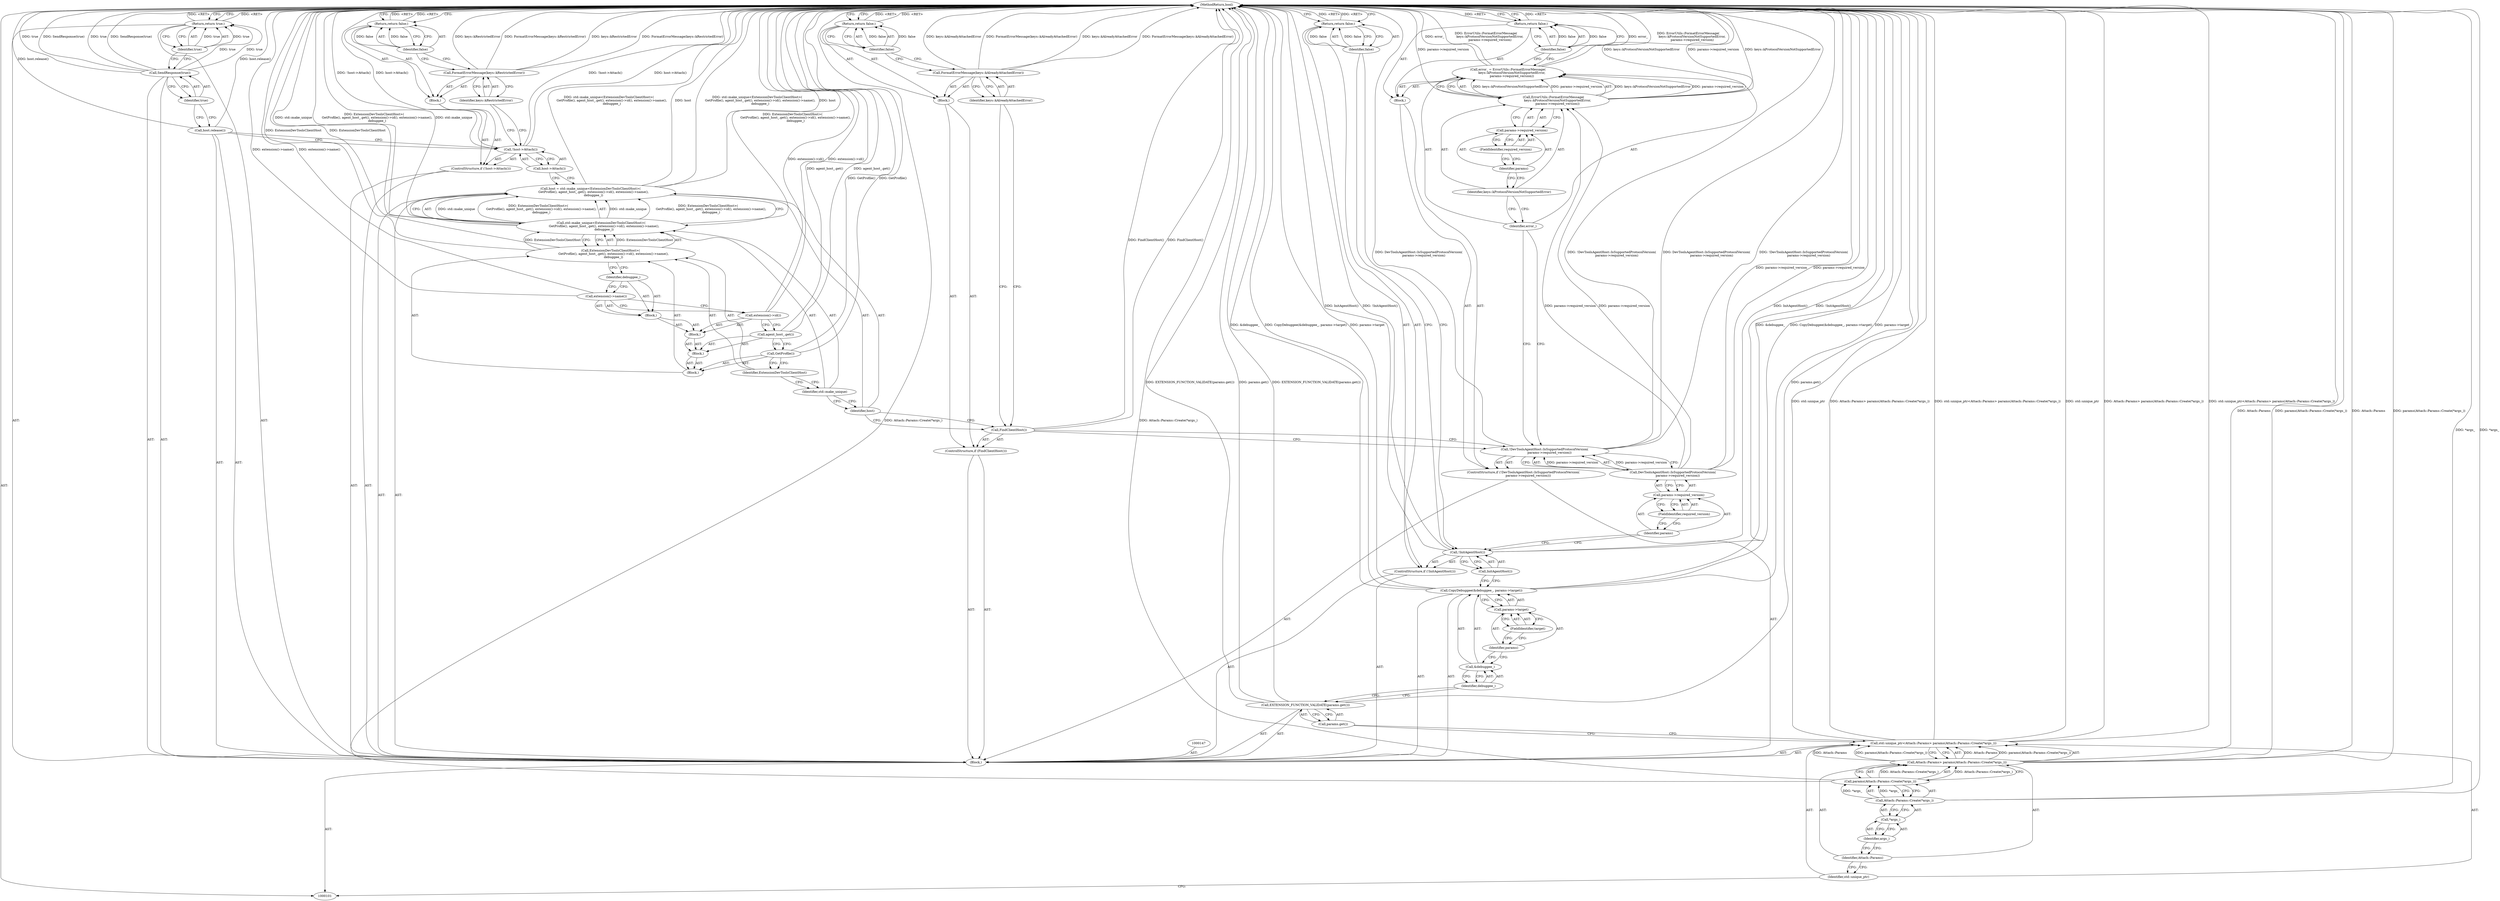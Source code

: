 digraph "0_Chrome_2aec794f26098c7a361c27d7c8f57119631cca8a_2" {
"1000176" [label="(MethodReturn,bool)"];
"1000102" [label="(Block,)"];
"1000127" [label="(Call,params->required_version)"];
"1000128" [label="(Identifier,params)"];
"1000129" [label="(FieldIdentifier,required_version)"];
"1000130" [label="(Block,)"];
"1000133" [label="(Call,ErrorUtils::FormatErrorMessage(\n        keys::kProtocolVersionNotSupportedError,\n        params->required_version))"];
"1000131" [label="(Call,error_ = ErrorUtils::FormatErrorMessage(\n        keys::kProtocolVersionNotSupportedError,\n        params->required_version))"];
"1000132" [label="(Identifier,error_)"];
"1000134" [label="(Identifier,keys::kProtocolVersionNotSupportedError)"];
"1000137" [label="(FieldIdentifier,required_version)"];
"1000135" [label="(Call,params->required_version)"];
"1000136" [label="(Identifier,params)"];
"1000139" [label="(Identifier,false)"];
"1000138" [label="(Return,return false;)"];
"1000140" [label="(ControlStructure,if (FindClientHost()))"];
"1000142" [label="(Block,)"];
"1000141" [label="(Call,FindClientHost())"];
"1000144" [label="(Identifier,keys::kAlreadyAttachedError)"];
"1000143" [label="(Call,FormatErrorMessage(keys::kAlreadyAttachedError))"];
"1000146" [label="(Identifier,false)"];
"1000145" [label="(Return,return false;)"];
"1000105" [label="(Call,Attach::Params> params(Attach::Params::Create(*args_)))"];
"1000106" [label="(Identifier,Attach::Params)"];
"1000103" [label="(Call,std::unique_ptr<Attach::Params> params(Attach::Params::Create(*args_)))"];
"1000104" [label="(Identifier,std::unique_ptr)"];
"1000107" [label="(Call,params(Attach::Params::Create(*args_)))"];
"1000108" [label="(Call,Attach::Params::Create(*args_))"];
"1000109" [label="(Call,*args_)"];
"1000110" [label="(Identifier,args_)"];
"1000150" [label="(Call,std::make_unique<ExtensionDevToolsClientHost>(\n      GetProfile(), agent_host_.get(), extension()->id(), extension()->name(),\n      debuggee_))"];
"1000151" [label="(Identifier,std::make_unique)"];
"1000152" [label="(Call,ExtensionDevToolsClientHost>(\n      GetProfile(), agent_host_.get(), extension()->id(), extension()->name(),\n      debuggee_))"];
"1000153" [label="(Identifier,ExtensionDevToolsClientHost)"];
"1000148" [label="(Call,host = std::make_unique<ExtensionDevToolsClientHost>(\n      GetProfile(), agent_host_.get(), extension()->id(), extension()->name(),\n      debuggee_))"];
"1000149" [label="(Identifier,host)"];
"1000156" [label="(Block,)"];
"1000157" [label="(Call,agent_host_.get())"];
"1000158" [label="(Block,)"];
"1000159" [label="(Call,extension()->id())"];
"1000160" [label="(Block,)"];
"1000161" [label="(Call,extension()->name())"];
"1000154" [label="(Block,)"];
"1000155" [label="(Call,GetProfile())"];
"1000162" [label="(Identifier,debuggee_)"];
"1000163" [label="(ControlStructure,if (!host->Attach()))"];
"1000166" [label="(Block,)"];
"1000164" [label="(Call,!host->Attach())"];
"1000165" [label="(Call,host->Attach())"];
"1000168" [label="(Identifier,keys::kRestrictedError)"];
"1000167" [label="(Call,FormatErrorMessage(keys::kRestrictedError))"];
"1000170" [label="(Identifier,false)"];
"1000169" [label="(Return,return false;)"];
"1000111" [label="(Call,EXTENSION_FUNCTION_VALIDATE(params.get()))"];
"1000112" [label="(Call,params.get())"];
"1000171" [label="(Call,host.release())"];
"1000173" [label="(Identifier,true)"];
"1000172" [label="(Call,SendResponse(true))"];
"1000175" [label="(Identifier,true)"];
"1000174" [label="(Return,return true;)"];
"1000114" [label="(Call,&debuggee_)"];
"1000115" [label="(Identifier,debuggee_)"];
"1000113" [label="(Call,CopyDebuggee(&debuggee_, params->target))"];
"1000116" [label="(Call,params->target)"];
"1000117" [label="(Identifier,params)"];
"1000118" [label="(FieldIdentifier,target)"];
"1000119" [label="(ControlStructure,if (!InitAgentHost()))"];
"1000120" [label="(Call,!InitAgentHost())"];
"1000121" [label="(Call,InitAgentHost())"];
"1000123" [label="(Identifier,false)"];
"1000122" [label="(Return,return false;)"];
"1000124" [label="(ControlStructure,if (!DevToolsAgentHost::IsSupportedProtocolVersion(\n          params->required_version)))"];
"1000125" [label="(Call,!DevToolsAgentHost::IsSupportedProtocolVersion(\n          params->required_version))"];
"1000126" [label="(Call,DevToolsAgentHost::IsSupportedProtocolVersion(\n          params->required_version))"];
"1000176" -> "1000101"  [label="AST: "];
"1000176" -> "1000122"  [label="CFG: "];
"1000176" -> "1000138"  [label="CFG: "];
"1000176" -> "1000145"  [label="CFG: "];
"1000176" -> "1000169"  [label="CFG: "];
"1000176" -> "1000174"  [label="CFG: "];
"1000145" -> "1000176"  [label="DDG: <RET>"];
"1000169" -> "1000176"  [label="DDG: <RET>"];
"1000122" -> "1000176"  [label="DDG: <RET>"];
"1000138" -> "1000176"  [label="DDG: <RET>"];
"1000174" -> "1000176"  [label="DDG: <RET>"];
"1000159" -> "1000176"  [label="DDG: extension()->id()"];
"1000172" -> "1000176"  [label="DDG: SendResponse(true)"];
"1000172" -> "1000176"  [label="DDG: true"];
"1000125" -> "1000176"  [label="DDG: !DevToolsAgentHost::IsSupportedProtocolVersion(\n          params->required_version)"];
"1000125" -> "1000176"  [label="DDG: DevToolsAgentHost::IsSupportedProtocolVersion(\n          params->required_version)"];
"1000107" -> "1000176"  [label="DDG: Attach::Params::Create(*args_)"];
"1000157" -> "1000176"  [label="DDG: agent_host_.get()"];
"1000103" -> "1000176"  [label="DDG: std::unique_ptr"];
"1000103" -> "1000176"  [label="DDG: Attach::Params> params(Attach::Params::Create(*args_))"];
"1000103" -> "1000176"  [label="DDG: std::unique_ptr<Attach::Params> params(Attach::Params::Create(*args_))"];
"1000113" -> "1000176"  [label="DDG: &debuggee_"];
"1000113" -> "1000176"  [label="DDG: CopyDebuggee(&debuggee_, params->target)"];
"1000113" -> "1000176"  [label="DDG: params->target"];
"1000150" -> "1000176"  [label="DDG: ExtensionDevToolsClientHost>(\n      GetProfile(), agent_host_.get(), extension()->id(), extension()->name(),\n      debuggee_)"];
"1000150" -> "1000176"  [label="DDG: std::make_unique"];
"1000120" -> "1000176"  [label="DDG: InitAgentHost()"];
"1000120" -> "1000176"  [label="DDG: !InitAgentHost()"];
"1000148" -> "1000176"  [label="DDG: std::make_unique<ExtensionDevToolsClientHost>(\n      GetProfile(), agent_host_.get(), extension()->id(), extension()->name(),\n      debuggee_)"];
"1000148" -> "1000176"  [label="DDG: host"];
"1000167" -> "1000176"  [label="DDG: keys::kRestrictedError"];
"1000167" -> "1000176"  [label="DDG: FormatErrorMessage(keys::kRestrictedError)"];
"1000164" -> "1000176"  [label="DDG: !host->Attach()"];
"1000164" -> "1000176"  [label="DDG: host->Attach()"];
"1000105" -> "1000176"  [label="DDG: params(Attach::Params::Create(*args_))"];
"1000105" -> "1000176"  [label="DDG: Attach::Params"];
"1000131" -> "1000176"  [label="DDG: error_"];
"1000131" -> "1000176"  [label="DDG: ErrorUtils::FormatErrorMessage(\n        keys::kProtocolVersionNotSupportedError,\n        params->required_version)"];
"1000141" -> "1000176"  [label="DDG: FindClientHost()"];
"1000155" -> "1000176"  [label="DDG: GetProfile()"];
"1000143" -> "1000176"  [label="DDG: keys::kAlreadyAttachedError"];
"1000143" -> "1000176"  [label="DDG: FormatErrorMessage(keys::kAlreadyAttachedError)"];
"1000133" -> "1000176"  [label="DDG: keys::kProtocolVersionNotSupportedError"];
"1000133" -> "1000176"  [label="DDG: params->required_version"];
"1000126" -> "1000176"  [label="DDG: params->required_version"];
"1000152" -> "1000176"  [label="DDG: ExtensionDevToolsClientHost"];
"1000111" -> "1000176"  [label="DDG: params.get()"];
"1000111" -> "1000176"  [label="DDG: EXTENSION_FUNCTION_VALIDATE(params.get())"];
"1000171" -> "1000176"  [label="DDG: host.release()"];
"1000161" -> "1000176"  [label="DDG: extension()->name()"];
"1000108" -> "1000176"  [label="DDG: *args_"];
"1000102" -> "1000101"  [label="AST: "];
"1000103" -> "1000102"  [label="AST: "];
"1000111" -> "1000102"  [label="AST: "];
"1000113" -> "1000102"  [label="AST: "];
"1000119" -> "1000102"  [label="AST: "];
"1000124" -> "1000102"  [label="AST: "];
"1000140" -> "1000102"  [label="AST: "];
"1000147" -> "1000102"  [label="AST: "];
"1000148" -> "1000102"  [label="AST: "];
"1000163" -> "1000102"  [label="AST: "];
"1000171" -> "1000102"  [label="AST: "];
"1000172" -> "1000102"  [label="AST: "];
"1000174" -> "1000102"  [label="AST: "];
"1000127" -> "1000126"  [label="AST: "];
"1000127" -> "1000129"  [label="CFG: "];
"1000128" -> "1000127"  [label="AST: "];
"1000129" -> "1000127"  [label="AST: "];
"1000126" -> "1000127"  [label="CFG: "];
"1000128" -> "1000127"  [label="AST: "];
"1000128" -> "1000120"  [label="CFG: "];
"1000129" -> "1000128"  [label="CFG: "];
"1000129" -> "1000127"  [label="AST: "];
"1000129" -> "1000128"  [label="CFG: "];
"1000127" -> "1000129"  [label="CFG: "];
"1000130" -> "1000124"  [label="AST: "];
"1000131" -> "1000130"  [label="AST: "];
"1000138" -> "1000130"  [label="AST: "];
"1000133" -> "1000131"  [label="AST: "];
"1000133" -> "1000135"  [label="CFG: "];
"1000134" -> "1000133"  [label="AST: "];
"1000135" -> "1000133"  [label="AST: "];
"1000131" -> "1000133"  [label="CFG: "];
"1000133" -> "1000176"  [label="DDG: keys::kProtocolVersionNotSupportedError"];
"1000133" -> "1000176"  [label="DDG: params->required_version"];
"1000133" -> "1000131"  [label="DDG: keys::kProtocolVersionNotSupportedError"];
"1000133" -> "1000131"  [label="DDG: params->required_version"];
"1000126" -> "1000133"  [label="DDG: params->required_version"];
"1000131" -> "1000130"  [label="AST: "];
"1000131" -> "1000133"  [label="CFG: "];
"1000132" -> "1000131"  [label="AST: "];
"1000133" -> "1000131"  [label="AST: "];
"1000139" -> "1000131"  [label="CFG: "];
"1000131" -> "1000176"  [label="DDG: error_"];
"1000131" -> "1000176"  [label="DDG: ErrorUtils::FormatErrorMessage(\n        keys::kProtocolVersionNotSupportedError,\n        params->required_version)"];
"1000133" -> "1000131"  [label="DDG: keys::kProtocolVersionNotSupportedError"];
"1000133" -> "1000131"  [label="DDG: params->required_version"];
"1000132" -> "1000131"  [label="AST: "];
"1000132" -> "1000125"  [label="CFG: "];
"1000134" -> "1000132"  [label="CFG: "];
"1000134" -> "1000133"  [label="AST: "];
"1000134" -> "1000132"  [label="CFG: "];
"1000136" -> "1000134"  [label="CFG: "];
"1000137" -> "1000135"  [label="AST: "];
"1000137" -> "1000136"  [label="CFG: "];
"1000135" -> "1000137"  [label="CFG: "];
"1000135" -> "1000133"  [label="AST: "];
"1000135" -> "1000137"  [label="CFG: "];
"1000136" -> "1000135"  [label="AST: "];
"1000137" -> "1000135"  [label="AST: "];
"1000133" -> "1000135"  [label="CFG: "];
"1000136" -> "1000135"  [label="AST: "];
"1000136" -> "1000134"  [label="CFG: "];
"1000137" -> "1000136"  [label="CFG: "];
"1000139" -> "1000138"  [label="AST: "];
"1000139" -> "1000131"  [label="CFG: "];
"1000138" -> "1000139"  [label="CFG: "];
"1000139" -> "1000138"  [label="DDG: false"];
"1000138" -> "1000130"  [label="AST: "];
"1000138" -> "1000139"  [label="CFG: "];
"1000139" -> "1000138"  [label="AST: "];
"1000176" -> "1000138"  [label="CFG: "];
"1000138" -> "1000176"  [label="DDG: <RET>"];
"1000139" -> "1000138"  [label="DDG: false"];
"1000140" -> "1000102"  [label="AST: "];
"1000141" -> "1000140"  [label="AST: "];
"1000142" -> "1000140"  [label="AST: "];
"1000142" -> "1000140"  [label="AST: "];
"1000143" -> "1000142"  [label="AST: "];
"1000145" -> "1000142"  [label="AST: "];
"1000141" -> "1000140"  [label="AST: "];
"1000141" -> "1000125"  [label="CFG: "];
"1000144" -> "1000141"  [label="CFG: "];
"1000149" -> "1000141"  [label="CFG: "];
"1000141" -> "1000176"  [label="DDG: FindClientHost()"];
"1000144" -> "1000143"  [label="AST: "];
"1000144" -> "1000141"  [label="CFG: "];
"1000143" -> "1000144"  [label="CFG: "];
"1000143" -> "1000142"  [label="AST: "];
"1000143" -> "1000144"  [label="CFG: "];
"1000144" -> "1000143"  [label="AST: "];
"1000146" -> "1000143"  [label="CFG: "];
"1000143" -> "1000176"  [label="DDG: keys::kAlreadyAttachedError"];
"1000143" -> "1000176"  [label="DDG: FormatErrorMessage(keys::kAlreadyAttachedError)"];
"1000146" -> "1000145"  [label="AST: "];
"1000146" -> "1000143"  [label="CFG: "];
"1000145" -> "1000146"  [label="CFG: "];
"1000146" -> "1000145"  [label="DDG: false"];
"1000145" -> "1000142"  [label="AST: "];
"1000145" -> "1000146"  [label="CFG: "];
"1000146" -> "1000145"  [label="AST: "];
"1000176" -> "1000145"  [label="CFG: "];
"1000145" -> "1000176"  [label="DDG: <RET>"];
"1000146" -> "1000145"  [label="DDG: false"];
"1000105" -> "1000103"  [label="AST: "];
"1000105" -> "1000107"  [label="CFG: "];
"1000106" -> "1000105"  [label="AST: "];
"1000107" -> "1000105"  [label="AST: "];
"1000103" -> "1000105"  [label="CFG: "];
"1000105" -> "1000176"  [label="DDG: params(Attach::Params::Create(*args_))"];
"1000105" -> "1000176"  [label="DDG: Attach::Params"];
"1000105" -> "1000103"  [label="DDG: Attach::Params"];
"1000105" -> "1000103"  [label="DDG: params(Attach::Params::Create(*args_))"];
"1000107" -> "1000105"  [label="DDG: Attach::Params::Create(*args_)"];
"1000106" -> "1000105"  [label="AST: "];
"1000106" -> "1000104"  [label="CFG: "];
"1000110" -> "1000106"  [label="CFG: "];
"1000103" -> "1000102"  [label="AST: "];
"1000103" -> "1000105"  [label="CFG: "];
"1000104" -> "1000103"  [label="AST: "];
"1000105" -> "1000103"  [label="AST: "];
"1000112" -> "1000103"  [label="CFG: "];
"1000103" -> "1000176"  [label="DDG: std::unique_ptr"];
"1000103" -> "1000176"  [label="DDG: Attach::Params> params(Attach::Params::Create(*args_))"];
"1000103" -> "1000176"  [label="DDG: std::unique_ptr<Attach::Params> params(Attach::Params::Create(*args_))"];
"1000105" -> "1000103"  [label="DDG: Attach::Params"];
"1000105" -> "1000103"  [label="DDG: params(Attach::Params::Create(*args_))"];
"1000104" -> "1000103"  [label="AST: "];
"1000104" -> "1000101"  [label="CFG: "];
"1000106" -> "1000104"  [label="CFG: "];
"1000107" -> "1000105"  [label="AST: "];
"1000107" -> "1000108"  [label="CFG: "];
"1000108" -> "1000107"  [label="AST: "];
"1000105" -> "1000107"  [label="CFG: "];
"1000107" -> "1000176"  [label="DDG: Attach::Params::Create(*args_)"];
"1000107" -> "1000105"  [label="DDG: Attach::Params::Create(*args_)"];
"1000108" -> "1000107"  [label="DDG: *args_"];
"1000108" -> "1000107"  [label="AST: "];
"1000108" -> "1000109"  [label="CFG: "];
"1000109" -> "1000108"  [label="AST: "];
"1000107" -> "1000108"  [label="CFG: "];
"1000108" -> "1000176"  [label="DDG: *args_"];
"1000108" -> "1000107"  [label="DDG: *args_"];
"1000109" -> "1000108"  [label="AST: "];
"1000109" -> "1000110"  [label="CFG: "];
"1000110" -> "1000109"  [label="AST: "];
"1000108" -> "1000109"  [label="CFG: "];
"1000110" -> "1000109"  [label="AST: "];
"1000110" -> "1000106"  [label="CFG: "];
"1000109" -> "1000110"  [label="CFG: "];
"1000150" -> "1000148"  [label="AST: "];
"1000150" -> "1000152"  [label="CFG: "];
"1000151" -> "1000150"  [label="AST: "];
"1000152" -> "1000150"  [label="AST: "];
"1000148" -> "1000150"  [label="CFG: "];
"1000150" -> "1000176"  [label="DDG: ExtensionDevToolsClientHost>(\n      GetProfile(), agent_host_.get(), extension()->id(), extension()->name(),\n      debuggee_)"];
"1000150" -> "1000176"  [label="DDG: std::make_unique"];
"1000150" -> "1000148"  [label="DDG: std::make_unique"];
"1000150" -> "1000148"  [label="DDG: ExtensionDevToolsClientHost>(\n      GetProfile(), agent_host_.get(), extension()->id(), extension()->name(),\n      debuggee_)"];
"1000152" -> "1000150"  [label="DDG: ExtensionDevToolsClientHost"];
"1000151" -> "1000150"  [label="AST: "];
"1000151" -> "1000149"  [label="CFG: "];
"1000153" -> "1000151"  [label="CFG: "];
"1000152" -> "1000150"  [label="AST: "];
"1000152" -> "1000162"  [label="CFG: "];
"1000153" -> "1000152"  [label="AST: "];
"1000154" -> "1000152"  [label="AST: "];
"1000150" -> "1000152"  [label="CFG: "];
"1000152" -> "1000176"  [label="DDG: ExtensionDevToolsClientHost"];
"1000152" -> "1000150"  [label="DDG: ExtensionDevToolsClientHost"];
"1000153" -> "1000152"  [label="AST: "];
"1000153" -> "1000151"  [label="CFG: "];
"1000155" -> "1000153"  [label="CFG: "];
"1000148" -> "1000102"  [label="AST: "];
"1000148" -> "1000150"  [label="CFG: "];
"1000149" -> "1000148"  [label="AST: "];
"1000150" -> "1000148"  [label="AST: "];
"1000165" -> "1000148"  [label="CFG: "];
"1000148" -> "1000176"  [label="DDG: std::make_unique<ExtensionDevToolsClientHost>(\n      GetProfile(), agent_host_.get(), extension()->id(), extension()->name(),\n      debuggee_)"];
"1000148" -> "1000176"  [label="DDG: host"];
"1000150" -> "1000148"  [label="DDG: std::make_unique"];
"1000150" -> "1000148"  [label="DDG: ExtensionDevToolsClientHost>(\n      GetProfile(), agent_host_.get(), extension()->id(), extension()->name(),\n      debuggee_)"];
"1000149" -> "1000148"  [label="AST: "];
"1000149" -> "1000141"  [label="CFG: "];
"1000151" -> "1000149"  [label="CFG: "];
"1000156" -> "1000154"  [label="AST: "];
"1000157" -> "1000156"  [label="AST: "];
"1000158" -> "1000156"  [label="AST: "];
"1000157" -> "1000156"  [label="AST: "];
"1000157" -> "1000155"  [label="CFG: "];
"1000159" -> "1000157"  [label="CFG: "];
"1000157" -> "1000176"  [label="DDG: agent_host_.get()"];
"1000158" -> "1000156"  [label="AST: "];
"1000159" -> "1000158"  [label="AST: "];
"1000160" -> "1000158"  [label="AST: "];
"1000159" -> "1000158"  [label="AST: "];
"1000159" -> "1000157"  [label="CFG: "];
"1000161" -> "1000159"  [label="CFG: "];
"1000159" -> "1000176"  [label="DDG: extension()->id()"];
"1000160" -> "1000158"  [label="AST: "];
"1000161" -> "1000160"  [label="AST: "];
"1000162" -> "1000160"  [label="AST: "];
"1000161" -> "1000160"  [label="AST: "];
"1000161" -> "1000159"  [label="CFG: "];
"1000162" -> "1000161"  [label="CFG: "];
"1000161" -> "1000176"  [label="DDG: extension()->name()"];
"1000154" -> "1000152"  [label="AST: "];
"1000155" -> "1000154"  [label="AST: "];
"1000156" -> "1000154"  [label="AST: "];
"1000155" -> "1000154"  [label="AST: "];
"1000155" -> "1000153"  [label="CFG: "];
"1000157" -> "1000155"  [label="CFG: "];
"1000155" -> "1000176"  [label="DDG: GetProfile()"];
"1000162" -> "1000160"  [label="AST: "];
"1000162" -> "1000161"  [label="CFG: "];
"1000152" -> "1000162"  [label="CFG: "];
"1000163" -> "1000102"  [label="AST: "];
"1000164" -> "1000163"  [label="AST: "];
"1000166" -> "1000163"  [label="AST: "];
"1000166" -> "1000163"  [label="AST: "];
"1000167" -> "1000166"  [label="AST: "];
"1000169" -> "1000166"  [label="AST: "];
"1000164" -> "1000163"  [label="AST: "];
"1000164" -> "1000165"  [label="CFG: "];
"1000165" -> "1000164"  [label="AST: "];
"1000168" -> "1000164"  [label="CFG: "];
"1000171" -> "1000164"  [label="CFG: "];
"1000164" -> "1000176"  [label="DDG: !host->Attach()"];
"1000164" -> "1000176"  [label="DDG: host->Attach()"];
"1000165" -> "1000164"  [label="AST: "];
"1000165" -> "1000148"  [label="CFG: "];
"1000164" -> "1000165"  [label="CFG: "];
"1000168" -> "1000167"  [label="AST: "];
"1000168" -> "1000164"  [label="CFG: "];
"1000167" -> "1000168"  [label="CFG: "];
"1000167" -> "1000166"  [label="AST: "];
"1000167" -> "1000168"  [label="CFG: "];
"1000168" -> "1000167"  [label="AST: "];
"1000170" -> "1000167"  [label="CFG: "];
"1000167" -> "1000176"  [label="DDG: keys::kRestrictedError"];
"1000167" -> "1000176"  [label="DDG: FormatErrorMessage(keys::kRestrictedError)"];
"1000170" -> "1000169"  [label="AST: "];
"1000170" -> "1000167"  [label="CFG: "];
"1000169" -> "1000170"  [label="CFG: "];
"1000170" -> "1000169"  [label="DDG: false"];
"1000169" -> "1000166"  [label="AST: "];
"1000169" -> "1000170"  [label="CFG: "];
"1000170" -> "1000169"  [label="AST: "];
"1000176" -> "1000169"  [label="CFG: "];
"1000169" -> "1000176"  [label="DDG: <RET>"];
"1000170" -> "1000169"  [label="DDG: false"];
"1000111" -> "1000102"  [label="AST: "];
"1000111" -> "1000112"  [label="CFG: "];
"1000112" -> "1000111"  [label="AST: "];
"1000115" -> "1000111"  [label="CFG: "];
"1000111" -> "1000176"  [label="DDG: params.get()"];
"1000111" -> "1000176"  [label="DDG: EXTENSION_FUNCTION_VALIDATE(params.get())"];
"1000112" -> "1000111"  [label="AST: "];
"1000112" -> "1000103"  [label="CFG: "];
"1000111" -> "1000112"  [label="CFG: "];
"1000171" -> "1000102"  [label="AST: "];
"1000171" -> "1000164"  [label="CFG: "];
"1000173" -> "1000171"  [label="CFG: "];
"1000171" -> "1000176"  [label="DDG: host.release()"];
"1000173" -> "1000172"  [label="AST: "];
"1000173" -> "1000171"  [label="CFG: "];
"1000172" -> "1000173"  [label="CFG: "];
"1000172" -> "1000102"  [label="AST: "];
"1000172" -> "1000173"  [label="CFG: "];
"1000173" -> "1000172"  [label="AST: "];
"1000175" -> "1000172"  [label="CFG: "];
"1000172" -> "1000176"  [label="DDG: SendResponse(true)"];
"1000172" -> "1000176"  [label="DDG: true"];
"1000172" -> "1000174"  [label="DDG: true"];
"1000175" -> "1000174"  [label="AST: "];
"1000175" -> "1000172"  [label="CFG: "];
"1000174" -> "1000175"  [label="CFG: "];
"1000175" -> "1000174"  [label="DDG: true"];
"1000174" -> "1000102"  [label="AST: "];
"1000174" -> "1000175"  [label="CFG: "];
"1000175" -> "1000174"  [label="AST: "];
"1000176" -> "1000174"  [label="CFG: "];
"1000174" -> "1000176"  [label="DDG: <RET>"];
"1000175" -> "1000174"  [label="DDG: true"];
"1000172" -> "1000174"  [label="DDG: true"];
"1000114" -> "1000113"  [label="AST: "];
"1000114" -> "1000115"  [label="CFG: "];
"1000115" -> "1000114"  [label="AST: "];
"1000117" -> "1000114"  [label="CFG: "];
"1000115" -> "1000114"  [label="AST: "];
"1000115" -> "1000111"  [label="CFG: "];
"1000114" -> "1000115"  [label="CFG: "];
"1000113" -> "1000102"  [label="AST: "];
"1000113" -> "1000116"  [label="CFG: "];
"1000114" -> "1000113"  [label="AST: "];
"1000116" -> "1000113"  [label="AST: "];
"1000121" -> "1000113"  [label="CFG: "];
"1000113" -> "1000176"  [label="DDG: &debuggee_"];
"1000113" -> "1000176"  [label="DDG: CopyDebuggee(&debuggee_, params->target)"];
"1000113" -> "1000176"  [label="DDG: params->target"];
"1000116" -> "1000113"  [label="AST: "];
"1000116" -> "1000118"  [label="CFG: "];
"1000117" -> "1000116"  [label="AST: "];
"1000118" -> "1000116"  [label="AST: "];
"1000113" -> "1000116"  [label="CFG: "];
"1000117" -> "1000116"  [label="AST: "];
"1000117" -> "1000114"  [label="CFG: "];
"1000118" -> "1000117"  [label="CFG: "];
"1000118" -> "1000116"  [label="AST: "];
"1000118" -> "1000117"  [label="CFG: "];
"1000116" -> "1000118"  [label="CFG: "];
"1000119" -> "1000102"  [label="AST: "];
"1000120" -> "1000119"  [label="AST: "];
"1000122" -> "1000119"  [label="AST: "];
"1000120" -> "1000119"  [label="AST: "];
"1000120" -> "1000121"  [label="CFG: "];
"1000121" -> "1000120"  [label="AST: "];
"1000123" -> "1000120"  [label="CFG: "];
"1000128" -> "1000120"  [label="CFG: "];
"1000120" -> "1000176"  [label="DDG: InitAgentHost()"];
"1000120" -> "1000176"  [label="DDG: !InitAgentHost()"];
"1000121" -> "1000120"  [label="AST: "];
"1000121" -> "1000113"  [label="CFG: "];
"1000120" -> "1000121"  [label="CFG: "];
"1000123" -> "1000122"  [label="AST: "];
"1000123" -> "1000120"  [label="CFG: "];
"1000122" -> "1000123"  [label="CFG: "];
"1000123" -> "1000122"  [label="DDG: false"];
"1000122" -> "1000119"  [label="AST: "];
"1000122" -> "1000123"  [label="CFG: "];
"1000123" -> "1000122"  [label="AST: "];
"1000176" -> "1000122"  [label="CFG: "];
"1000122" -> "1000176"  [label="DDG: <RET>"];
"1000123" -> "1000122"  [label="DDG: false"];
"1000124" -> "1000102"  [label="AST: "];
"1000125" -> "1000124"  [label="AST: "];
"1000130" -> "1000124"  [label="AST: "];
"1000125" -> "1000124"  [label="AST: "];
"1000125" -> "1000126"  [label="CFG: "];
"1000126" -> "1000125"  [label="AST: "];
"1000132" -> "1000125"  [label="CFG: "];
"1000141" -> "1000125"  [label="CFG: "];
"1000125" -> "1000176"  [label="DDG: !DevToolsAgentHost::IsSupportedProtocolVersion(\n          params->required_version)"];
"1000125" -> "1000176"  [label="DDG: DevToolsAgentHost::IsSupportedProtocolVersion(\n          params->required_version)"];
"1000126" -> "1000125"  [label="DDG: params->required_version"];
"1000126" -> "1000125"  [label="AST: "];
"1000126" -> "1000127"  [label="CFG: "];
"1000127" -> "1000126"  [label="AST: "];
"1000125" -> "1000126"  [label="CFG: "];
"1000126" -> "1000176"  [label="DDG: params->required_version"];
"1000126" -> "1000125"  [label="DDG: params->required_version"];
"1000126" -> "1000133"  [label="DDG: params->required_version"];
}
